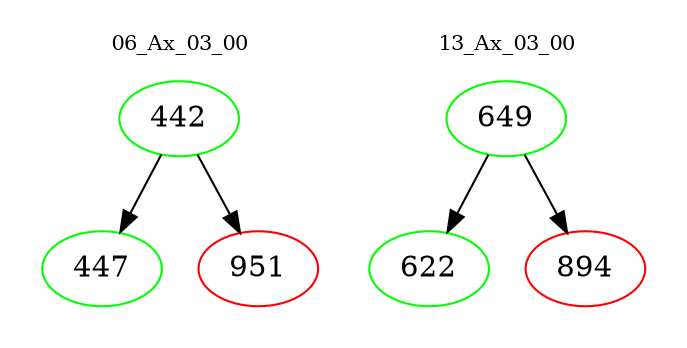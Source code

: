 digraph{
subgraph cluster_0 {
color = white
label = "06_Ax_03_00";
fontsize=10;
T0_442 [label="442", color="green"]
T0_442 -> T0_447 [color="black"]
T0_447 [label="447", color="green"]
T0_442 -> T0_951 [color="black"]
T0_951 [label="951", color="red"]
}
subgraph cluster_1 {
color = white
label = "13_Ax_03_00";
fontsize=10;
T1_649 [label="649", color="green"]
T1_649 -> T1_622 [color="black"]
T1_622 [label="622", color="green"]
T1_649 -> T1_894 [color="black"]
T1_894 [label="894", color="red"]
}
}

